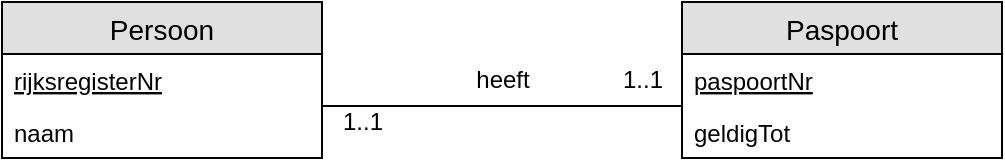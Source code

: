 <mxfile version="12.1.0" type="device" pages="1"><diagram id="USRimvOv3lP4tVwgqeB9" name="Page-1"><mxGraphModel dx="975" dy="716" grid="1" gridSize="10" guides="1" tooltips="1" connect="1" arrows="1" fold="1" page="1" pageScale="1" pageWidth="850" pageHeight="1100" math="0" shadow="0"><root><mxCell id="0"/><mxCell id="1" parent="0"/><mxCell id="BrpdMpULFXlh7TWFluzC-9" style="edgeStyle=orthogonalEdgeStyle;rounded=0;orthogonalLoop=1;jettySize=auto;html=1;endArrow=none;endFill=0;" parent="1" source="BrpdMpULFXlh7TWFluzC-1" target="BrpdMpULFXlh7TWFluzC-5" edge="1"><mxGeometry relative="1" as="geometry"><Array as="points"><mxPoint x="420" y="232"/><mxPoint x="420" y="232"/></Array></mxGeometry></mxCell><mxCell id="BrpdMpULFXlh7TWFluzC-10" value="heeft" style="text;html=1;resizable=0;points=[];align=center;verticalAlign=middle;labelBackgroundColor=#ffffff;" parent="BrpdMpULFXlh7TWFluzC-9" vertex="1" connectable="0"><mxGeometry x="-0.173" relative="1" as="geometry"><mxPoint x="15.5" y="-13" as="offset"/></mxGeometry></mxCell><mxCell id="BrpdMpULFXlh7TWFluzC-12" value="1..1" style="text;html=1;resizable=0;points=[];align=center;verticalAlign=middle;labelBackgroundColor=#ffffff;" parent="BrpdMpULFXlh7TWFluzC-9" vertex="1" connectable="0"><mxGeometry x="0.849" y="1" relative="1" as="geometry"><mxPoint x="-6.5" y="-12" as="offset"/></mxGeometry></mxCell><mxCell id="BrpdMpULFXlh7TWFluzC-13" value="1..1" style="text;html=1;resizable=0;points=[];align=center;verticalAlign=middle;labelBackgroundColor=#ffffff;fontColor=#000000;" parent="BrpdMpULFXlh7TWFluzC-9" vertex="1" connectable="0"><mxGeometry x="-0.833" y="1" relative="1" as="geometry"><mxPoint x="5" y="9" as="offset"/></mxGeometry></mxCell><mxCell id="BrpdMpULFXlh7TWFluzC-1" value="Persoon" style="swimlane;fontStyle=0;childLayout=stackLayout;horizontal=1;startSize=26;fillColor=#e0e0e0;horizontalStack=0;resizeParent=1;resizeParentMax=0;resizeLast=0;collapsible=1;marginBottom=0;swimlaneFillColor=#ffffff;align=center;fontSize=14;" parent="1" vertex="1"><mxGeometry x="110" y="180" width="160" height="78" as="geometry"/></mxCell><mxCell id="BrpdMpULFXlh7TWFluzC-2" value="rijksregisterNr" style="text;strokeColor=none;fillColor=none;spacingLeft=4;spacingRight=4;overflow=hidden;rotatable=0;points=[[0,0.5],[1,0.5]];portConstraint=eastwest;fontSize=12;fontStyle=4" parent="BrpdMpULFXlh7TWFluzC-1" vertex="1"><mxGeometry y="26" width="160" height="26" as="geometry"/></mxCell><mxCell id="BrpdMpULFXlh7TWFluzC-3" value="naam" style="text;strokeColor=none;fillColor=none;spacingLeft=4;spacingRight=4;overflow=hidden;rotatable=0;points=[[0,0.5],[1,0.5]];portConstraint=eastwest;fontSize=12;" parent="BrpdMpULFXlh7TWFluzC-1" vertex="1"><mxGeometry y="52" width="160" height="26" as="geometry"/></mxCell><mxCell id="BrpdMpULFXlh7TWFluzC-5" value="Paspoort" style="swimlane;fontStyle=0;childLayout=stackLayout;horizontal=1;startSize=26;fillColor=#e0e0e0;horizontalStack=0;resizeParent=1;resizeParentMax=0;resizeLast=0;collapsible=1;marginBottom=0;swimlaneFillColor=#ffffff;align=center;fontSize=14;" parent="1" vertex="1"><mxGeometry x="450" y="180" width="160" height="78" as="geometry"/></mxCell><mxCell id="BrpdMpULFXlh7TWFluzC-6" value="paspoortNr" style="text;strokeColor=none;fillColor=none;spacingLeft=4;spacingRight=4;overflow=hidden;rotatable=0;points=[[0,0.5],[1,0.5]];portConstraint=eastwest;fontSize=12;fontStyle=4" parent="BrpdMpULFXlh7TWFluzC-5" vertex="1"><mxGeometry y="26" width="160" height="26" as="geometry"/></mxCell><mxCell id="BrpdMpULFXlh7TWFluzC-7" value="geldigTot" style="text;strokeColor=none;fillColor=none;spacingLeft=4;spacingRight=4;overflow=hidden;rotatable=0;points=[[0,0.5],[1,0.5]];portConstraint=eastwest;fontSize=12;" parent="BrpdMpULFXlh7TWFluzC-5" vertex="1"><mxGeometry y="52" width="160" height="26" as="geometry"/></mxCell></root></mxGraphModel></diagram></mxfile>